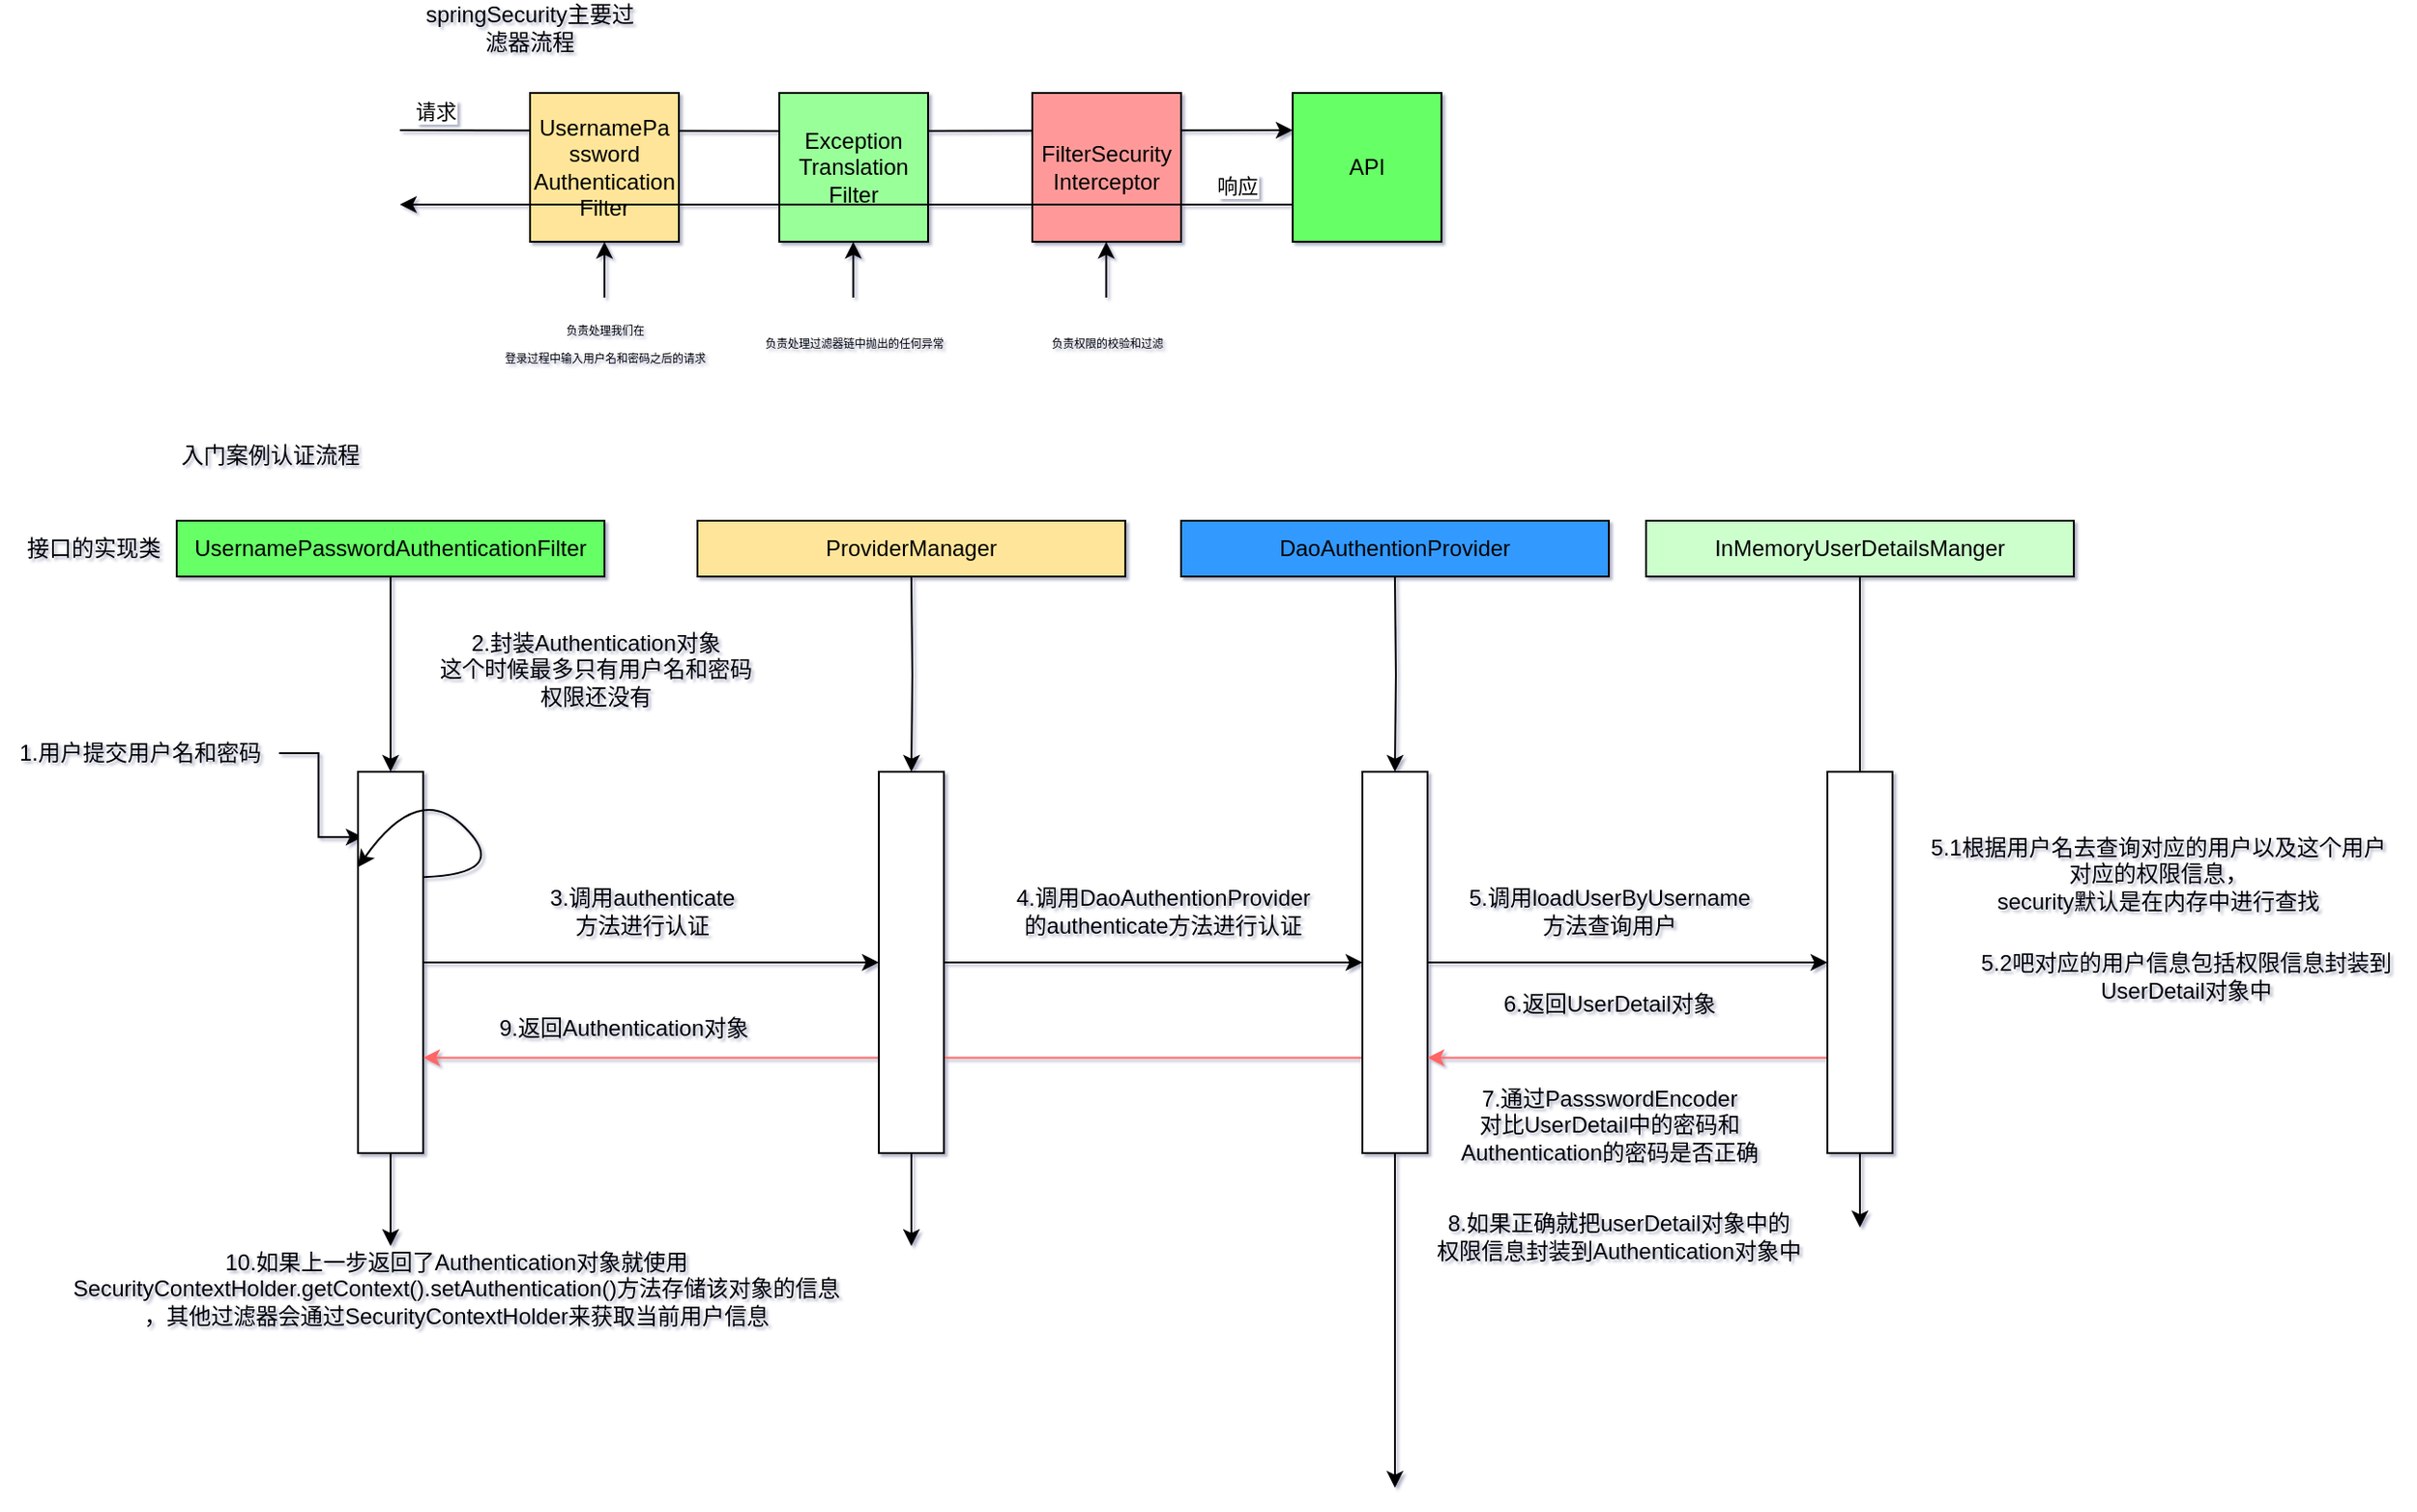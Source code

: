 <mxfile version="22.1.16" type="device">
  <diagram name="Page-1" id="FNaUNTNy62YjO9WJJHjf">
    <mxGraphModel dx="2261" dy="836" grid="1" gridSize="10" guides="1" tooltips="1" connect="1" arrows="1" fold="1" page="1" pageScale="1" pageWidth="827" pageHeight="1169" math="0" shadow="1">
      <root>
        <mxCell id="0" />
        <mxCell id="1" parent="0" />
        <mxCell id="dCN_3PaNDqtulZIH1zfV-5" style="edgeStyle=orthogonalEdgeStyle;rounded=0;orthogonalLoop=1;jettySize=auto;html=1;entryX=0;entryY=0.25;entryDx=0;entryDy=0;" edge="1" parent="1" target="dCN_3PaNDqtulZIH1zfV-4">
          <mxGeometry relative="1" as="geometry">
            <mxPoint x="490" y="200" as="targetPoint" />
            <mxPoint x="130" y="200" as="sourcePoint" />
          </mxGeometry>
        </mxCell>
        <mxCell id="dCN_3PaNDqtulZIH1zfV-9" value="请求" style="edgeLabel;html=1;align=center;verticalAlign=middle;resizable=0;points=[];" vertex="1" connectable="0" parent="dCN_3PaNDqtulZIH1zfV-5">
          <mxGeometry x="-0.92" y="-4" relative="1" as="geometry">
            <mxPoint y="-14" as="offset" />
          </mxGeometry>
        </mxCell>
        <mxCell id="dCN_3PaNDqtulZIH1zfV-1" value="UsernamePa&lt;br&gt;ssword&lt;br&gt;Authentication&lt;br&gt;Filter" style="whiteSpace=wrap;html=1;aspect=fixed;fillColor=#FFE599;" vertex="1" parent="1">
          <mxGeometry x="200" y="180" width="80" height="80" as="geometry" />
        </mxCell>
        <mxCell id="dCN_3PaNDqtulZIH1zfV-2" value="Exception&lt;br&gt;Translation&lt;br&gt;Filter" style="whiteSpace=wrap;html=1;aspect=fixed;fillColor=#99FF99;" vertex="1" parent="1">
          <mxGeometry x="334" y="180" width="80" height="80" as="geometry" />
        </mxCell>
        <mxCell id="dCN_3PaNDqtulZIH1zfV-3" value="FilterSecurity&lt;br&gt;Interceptor" style="whiteSpace=wrap;html=1;aspect=fixed;fillColor=#FF9999;" vertex="1" parent="1">
          <mxGeometry x="470" y="180" width="80" height="80" as="geometry" />
        </mxCell>
        <mxCell id="dCN_3PaNDqtulZIH1zfV-6" style="edgeStyle=orthogonalEdgeStyle;rounded=0;orthogonalLoop=1;jettySize=auto;html=1;exitX=0;exitY=0.75;exitDx=0;exitDy=0;" edge="1" parent="1" source="dCN_3PaNDqtulZIH1zfV-4">
          <mxGeometry relative="1" as="geometry">
            <mxPoint x="130" y="240" as="targetPoint" />
          </mxGeometry>
        </mxCell>
        <mxCell id="dCN_3PaNDqtulZIH1zfV-10" value="响应" style="edgeLabel;html=1;align=center;verticalAlign=middle;resizable=0;points=[];" vertex="1" connectable="0" parent="dCN_3PaNDqtulZIH1zfV-6">
          <mxGeometry x="0.925" relative="1" as="geometry">
            <mxPoint x="432" y="-10" as="offset" />
          </mxGeometry>
        </mxCell>
        <mxCell id="dCN_3PaNDqtulZIH1zfV-4" value="API" style="whiteSpace=wrap;html=1;aspect=fixed;fillColor=#66FF66;" vertex="1" parent="1">
          <mxGeometry x="610" y="180" width="80" height="80" as="geometry" />
        </mxCell>
        <mxCell id="dCN_3PaNDqtulZIH1zfV-11" value="springSecurity主要过滤器流程" style="text;strokeColor=none;align=center;fillColor=none;html=1;verticalAlign=middle;whiteSpace=wrap;rounded=0;" vertex="1" parent="1">
          <mxGeometry x="140" y="130" width="120" height="30" as="geometry" />
        </mxCell>
        <mxCell id="dCN_3PaNDqtulZIH1zfV-13" style="edgeStyle=orthogonalEdgeStyle;rounded=0;orthogonalLoop=1;jettySize=auto;html=1;entryX=0.5;entryY=1;entryDx=0;entryDy=0;" edge="1" parent="1" target="dCN_3PaNDqtulZIH1zfV-1">
          <mxGeometry relative="1" as="geometry">
            <mxPoint x="240.0" y="290" as="sourcePoint" />
          </mxGeometry>
        </mxCell>
        <mxCell id="dCN_3PaNDqtulZIH1zfV-16" value="&lt;font style=&quot;font-size: 6px;&quot;&gt;负责处理我们在&lt;br&gt;登录过程中输入用户名和密码之后的请求&lt;/font&gt;" style="text;html=1;align=center;verticalAlign=middle;resizable=0;points=[];autosize=1;strokeColor=none;fillColor=none;" vertex="1" parent="1">
          <mxGeometry x="175" y="293" width="130" height="40" as="geometry" />
        </mxCell>
        <mxCell id="dCN_3PaNDqtulZIH1zfV-17" style="edgeStyle=orthogonalEdgeStyle;rounded=0;orthogonalLoop=1;jettySize=auto;html=1;entryX=0.5;entryY=1;entryDx=0;entryDy=0;" edge="1" parent="1">
          <mxGeometry relative="1" as="geometry">
            <mxPoint x="373.76" y="290" as="sourcePoint" />
            <mxPoint x="373.76" y="260" as="targetPoint" />
          </mxGeometry>
        </mxCell>
        <mxCell id="dCN_3PaNDqtulZIH1zfV-18" value="&lt;font style=&quot;font-size: 6px;&quot;&gt;负责处理过滤器链中抛出的任何异常&lt;br&gt;&lt;/font&gt;" style="text;html=1;align=center;verticalAlign=middle;resizable=0;points=[];autosize=1;strokeColor=none;fillColor=none;" vertex="1" parent="1">
          <mxGeometry x="314" y="298" width="120" height="30" as="geometry" />
        </mxCell>
        <mxCell id="dCN_3PaNDqtulZIH1zfV-19" style="edgeStyle=orthogonalEdgeStyle;rounded=0;orthogonalLoop=1;jettySize=auto;html=1;entryX=0.5;entryY=1;entryDx=0;entryDy=0;" edge="1" parent="1">
          <mxGeometry relative="1" as="geometry">
            <mxPoint x="509.76" y="290" as="sourcePoint" />
            <mxPoint x="509.76" y="260" as="targetPoint" />
          </mxGeometry>
        </mxCell>
        <mxCell id="dCN_3PaNDqtulZIH1zfV-20" value="&lt;font style=&quot;font-size: 6px;&quot;&gt;负责权限的校验和过滤&lt;br&gt;&lt;/font&gt;" style="text;html=1;align=center;verticalAlign=middle;resizable=0;points=[];autosize=1;strokeColor=none;fillColor=none;" vertex="1" parent="1">
          <mxGeometry x="470" y="298" width="80" height="30" as="geometry" />
        </mxCell>
        <mxCell id="dCN_3PaNDqtulZIH1zfV-21" value="入门案例认证流程&lt;br&gt;" style="text;html=1;align=center;verticalAlign=middle;resizable=0;points=[];autosize=1;strokeColor=none;fillColor=none;" vertex="1" parent="1">
          <mxGeometry y="360" width="120" height="30" as="geometry" />
        </mxCell>
        <mxCell id="dCN_3PaNDqtulZIH1zfV-36" style="edgeStyle=orthogonalEdgeStyle;rounded=0;orthogonalLoop=1;jettySize=auto;html=1;" edge="1" parent="1" source="dCN_3PaNDqtulZIH1zfV-51">
          <mxGeometry relative="1" as="geometry">
            <mxPoint x="125" y="800" as="targetPoint" />
          </mxGeometry>
        </mxCell>
        <mxCell id="dCN_3PaNDqtulZIH1zfV-22" value="UsernamePasswordAuthenticationFilter" style="rounded=0;whiteSpace=wrap;html=1;fillColor=#66FF66;" vertex="1" parent="1">
          <mxGeometry x="10" y="410" width="230" height="30" as="geometry" />
        </mxCell>
        <mxCell id="dCN_3PaNDqtulZIH1zfV-23" value="ProviderManager" style="rounded=0;whiteSpace=wrap;html=1;fillColor=#FFE599;" vertex="1" parent="1">
          <mxGeometry x="290" y="410" width="230" height="30" as="geometry" />
        </mxCell>
        <mxCell id="dCN_3PaNDqtulZIH1zfV-24" value="DaoAuthentionProvider" style="rounded=0;whiteSpace=wrap;html=1;fillColor=#3399FF;" vertex="1" parent="1">
          <mxGeometry x="550" y="410" width="230" height="30" as="geometry" />
        </mxCell>
        <mxCell id="dCN_3PaNDqtulZIH1zfV-25" value="InMemoryUserDetailsManger" style="rounded=0;whiteSpace=wrap;html=1;fillColor=#CCFFCC;" vertex="1" parent="1">
          <mxGeometry x="800" y="410" width="230" height="30" as="geometry" />
        </mxCell>
        <mxCell id="dCN_3PaNDqtulZIH1zfV-30" value="接口的实现类" style="text;html=1;align=center;verticalAlign=middle;resizable=0;points=[];autosize=1;strokeColor=none;fillColor=none;" vertex="1" parent="1">
          <mxGeometry x="-85" y="410" width="100" height="30" as="geometry" />
        </mxCell>
        <mxCell id="dCN_3PaNDqtulZIH1zfV-39" style="edgeStyle=orthogonalEdgeStyle;rounded=0;orthogonalLoop=1;jettySize=auto;html=1;" edge="1" parent="1" source="dCN_3PaNDqtulZIH1zfV-56">
          <mxGeometry relative="1" as="geometry">
            <mxPoint x="405" y="800" as="targetPoint" />
            <mxPoint x="405" y="440" as="sourcePoint" />
          </mxGeometry>
        </mxCell>
        <mxCell id="dCN_3PaNDqtulZIH1zfV-41" style="edgeStyle=orthogonalEdgeStyle;rounded=0;orthogonalLoop=1;jettySize=auto;html=1;" edge="1" parent="1" source="dCN_3PaNDqtulZIH1zfV-54">
          <mxGeometry relative="1" as="geometry">
            <mxPoint x="665" y="930" as="targetPoint" />
            <mxPoint x="665" y="440" as="sourcePoint" />
          </mxGeometry>
        </mxCell>
        <mxCell id="dCN_3PaNDqtulZIH1zfV-43" style="edgeStyle=orthogonalEdgeStyle;rounded=0;orthogonalLoop=1;jettySize=auto;html=1;" edge="1" parent="1">
          <mxGeometry relative="1" as="geometry">
            <mxPoint x="915" y="790" as="targetPoint" />
            <mxPoint x="915" y="440" as="sourcePoint" />
            <Array as="points">
              <mxPoint x="915" y="550" />
              <mxPoint x="915" y="550" />
            </Array>
          </mxGeometry>
        </mxCell>
        <mxCell id="dCN_3PaNDqtulZIH1zfV-46" style="edgeStyle=orthogonalEdgeStyle;rounded=0;orthogonalLoop=1;jettySize=auto;html=1;entryX=0.171;entryY=0.929;entryDx=0;entryDy=0;entryPerimeter=0;" edge="1" parent="1" source="dCN_3PaNDqtulZIH1zfV-45" target="dCN_3PaNDqtulZIH1zfV-51">
          <mxGeometry relative="1" as="geometry">
            <mxPoint x="120" y="523" as="targetPoint" />
          </mxGeometry>
        </mxCell>
        <mxCell id="dCN_3PaNDqtulZIH1zfV-45" value="1.用户提交用户名和密码" style="text;html=1;align=center;verticalAlign=middle;resizable=0;points=[];autosize=1;strokeColor=none;fillColor=none;" vertex="1" parent="1">
          <mxGeometry x="-85" y="520" width="150" height="30" as="geometry" />
        </mxCell>
        <mxCell id="dCN_3PaNDqtulZIH1zfV-47" value="2.封装Authentication对象&lt;br&gt;这个时候最多只有用户名和密码&lt;br&gt;权限还没有" style="text;html=1;align=center;verticalAlign=middle;resizable=0;points=[];autosize=1;strokeColor=none;fillColor=none;" vertex="1" parent="1">
          <mxGeometry x="140" y="460" width="190" height="60" as="geometry" />
        </mxCell>
        <mxCell id="dCN_3PaNDqtulZIH1zfV-53" value="" style="edgeStyle=orthogonalEdgeStyle;rounded=0;orthogonalLoop=1;jettySize=auto;html=1;" edge="1" parent="1" source="dCN_3PaNDqtulZIH1zfV-22" target="dCN_3PaNDqtulZIH1zfV-51">
          <mxGeometry relative="1" as="geometry">
            <mxPoint x="125" y="800" as="targetPoint" />
            <mxPoint x="125" y="440" as="sourcePoint" />
          </mxGeometry>
        </mxCell>
        <mxCell id="dCN_3PaNDqtulZIH1zfV-61" style="edgeStyle=orthogonalEdgeStyle;rounded=0;orthogonalLoop=1;jettySize=auto;html=1;entryX=0.5;entryY=1;entryDx=0;entryDy=0;" edge="1" parent="1" source="dCN_3PaNDqtulZIH1zfV-51" target="dCN_3PaNDqtulZIH1zfV-56">
          <mxGeometry relative="1" as="geometry" />
        </mxCell>
        <mxCell id="dCN_3PaNDqtulZIH1zfV-51" value="" style="rounded=0;whiteSpace=wrap;html=1;rotation=90;" vertex="1" parent="1">
          <mxGeometry x="22.5" y="630" width="205" height="35" as="geometry" />
        </mxCell>
        <mxCell id="dCN_3PaNDqtulZIH1zfV-55" value="" style="edgeStyle=orthogonalEdgeStyle;rounded=0;orthogonalLoop=1;jettySize=auto;html=1;" edge="1" parent="1" target="dCN_3PaNDqtulZIH1zfV-54">
          <mxGeometry relative="1" as="geometry">
            <mxPoint x="665" y="800" as="targetPoint" />
            <mxPoint x="665" y="440" as="sourcePoint" />
          </mxGeometry>
        </mxCell>
        <mxCell id="dCN_3PaNDqtulZIH1zfV-68" style="edgeStyle=orthogonalEdgeStyle;rounded=0;orthogonalLoop=1;jettySize=auto;html=1;" edge="1" parent="1" source="dCN_3PaNDqtulZIH1zfV-54" target="dCN_3PaNDqtulZIH1zfV-59">
          <mxGeometry relative="1" as="geometry" />
        </mxCell>
        <mxCell id="dCN_3PaNDqtulZIH1zfV-75" style="edgeStyle=orthogonalEdgeStyle;rounded=0;orthogonalLoop=1;jettySize=auto;html=1;exitX=0.75;exitY=1;exitDx=0;exitDy=0;entryX=0.75;entryY=0;entryDx=0;entryDy=0;fillColor=#FF6666;strokeColor=#FF6666;" edge="1" parent="1" source="dCN_3PaNDqtulZIH1zfV-54" target="dCN_3PaNDqtulZIH1zfV-51">
          <mxGeometry relative="1" as="geometry" />
        </mxCell>
        <mxCell id="dCN_3PaNDqtulZIH1zfV-54" value="" style="rounded=0;whiteSpace=wrap;html=1;rotation=90;" vertex="1" parent="1">
          <mxGeometry x="562.5" y="630" width="205" height="35" as="geometry" />
        </mxCell>
        <mxCell id="dCN_3PaNDqtulZIH1zfV-57" value="" style="edgeStyle=orthogonalEdgeStyle;rounded=0;orthogonalLoop=1;jettySize=auto;html=1;" edge="1" parent="1" target="dCN_3PaNDqtulZIH1zfV-56">
          <mxGeometry relative="1" as="geometry">
            <mxPoint x="405" y="800" as="targetPoint" />
            <mxPoint x="405" y="440" as="sourcePoint" />
          </mxGeometry>
        </mxCell>
        <mxCell id="dCN_3PaNDqtulZIH1zfV-63" style="edgeStyle=orthogonalEdgeStyle;rounded=0;orthogonalLoop=1;jettySize=auto;html=1;entryX=0.5;entryY=1;entryDx=0;entryDy=0;" edge="1" parent="1" source="dCN_3PaNDqtulZIH1zfV-56" target="dCN_3PaNDqtulZIH1zfV-54">
          <mxGeometry relative="1" as="geometry" />
        </mxCell>
        <mxCell id="dCN_3PaNDqtulZIH1zfV-56" value="" style="rounded=0;whiteSpace=wrap;html=1;rotation=90;" vertex="1" parent="1">
          <mxGeometry x="302.5" y="630" width="205" height="35" as="geometry" />
        </mxCell>
        <mxCell id="dCN_3PaNDqtulZIH1zfV-69" style="edgeStyle=orthogonalEdgeStyle;rounded=0;orthogonalLoop=1;jettySize=auto;html=1;exitX=0.75;exitY=1;exitDx=0;exitDy=0;entryX=0.75;entryY=0;entryDx=0;entryDy=0;strokeColor=#FF6666;" edge="1" parent="1" source="dCN_3PaNDqtulZIH1zfV-59" target="dCN_3PaNDqtulZIH1zfV-54">
          <mxGeometry relative="1" as="geometry" />
        </mxCell>
        <mxCell id="dCN_3PaNDqtulZIH1zfV-59" value="" style="rounded=0;whiteSpace=wrap;html=1;rotation=90;" vertex="1" parent="1">
          <mxGeometry x="812.5" y="630" width="205" height="35" as="geometry" />
        </mxCell>
        <mxCell id="dCN_3PaNDqtulZIH1zfV-60" value="" style="curved=1;endArrow=classic;html=1;rounded=0;entryX=0.25;entryY=1;entryDx=0;entryDy=0;exitX=0.276;exitY=-0.003;exitDx=0;exitDy=0;exitPerimeter=0;" edge="1" parent="1" source="dCN_3PaNDqtulZIH1zfV-51" target="dCN_3PaNDqtulZIH1zfV-51">
          <mxGeometry width="50" height="50" relative="1" as="geometry">
            <mxPoint x="150" y="600" as="sourcePoint" />
            <mxPoint x="190" y="550" as="targetPoint" />
            <Array as="points">
              <mxPoint x="190" y="600" />
              <mxPoint x="140" y="550" />
            </Array>
          </mxGeometry>
        </mxCell>
        <mxCell id="dCN_3PaNDqtulZIH1zfV-62" value="3.调用authenticate&lt;br&gt;方法进行认证" style="text;html=1;align=center;verticalAlign=middle;resizable=0;points=[];autosize=1;strokeColor=none;fillColor=none;" vertex="1" parent="1">
          <mxGeometry x="200" y="600" width="120" height="40" as="geometry" />
        </mxCell>
        <mxCell id="dCN_3PaNDqtulZIH1zfV-64" value="4.调用DaoAuthentionProvider&lt;br&gt;的authenticate方法进行认证" style="text;html=1;align=center;verticalAlign=middle;resizable=0;points=[];autosize=1;strokeColor=none;fillColor=none;" vertex="1" parent="1">
          <mxGeometry x="450" y="600" width="180" height="40" as="geometry" />
        </mxCell>
        <mxCell id="dCN_3PaNDqtulZIH1zfV-65" value="5.调用loadUserByUsername&lt;br&gt;方法查询用户" style="text;html=1;align=center;verticalAlign=middle;resizable=0;points=[];autosize=1;strokeColor=none;fillColor=none;" vertex="1" parent="1">
          <mxGeometry x="695" y="600" width="170" height="40" as="geometry" />
        </mxCell>
        <mxCell id="dCN_3PaNDqtulZIH1zfV-66" value="5.1根据用户名去查询对应的用户以及这个用户&lt;br&gt;对应的权限信息，&lt;br&gt;security默认是在内存中进行查找" style="text;html=1;align=center;verticalAlign=middle;resizable=0;points=[];autosize=1;strokeColor=none;fillColor=none;" vertex="1" parent="1">
          <mxGeometry x="940" y="570" width="270" height="60" as="geometry" />
        </mxCell>
        <mxCell id="dCN_3PaNDqtulZIH1zfV-67" value="5.2吧对应的用户信息包括权限信息封装到&lt;br&gt;UserDetail对象中" style="text;html=1;align=center;verticalAlign=middle;resizable=0;points=[];autosize=1;strokeColor=none;fillColor=none;" vertex="1" parent="1">
          <mxGeometry x="970" y="635" width="240" height="40" as="geometry" />
        </mxCell>
        <mxCell id="dCN_3PaNDqtulZIH1zfV-70" value="6.返回UserDetail对象" style="text;html=1;align=center;verticalAlign=middle;resizable=0;points=[];autosize=1;strokeColor=none;fillColor=none;" vertex="1" parent="1">
          <mxGeometry x="710" y="655" width="140" height="30" as="geometry" />
        </mxCell>
        <mxCell id="dCN_3PaNDqtulZIH1zfV-72" value="7.通过PassswordEncoder&lt;br&gt;对比UserDetail中的密码和&lt;br&gt;Authentication的密码是否正确" style="text;html=1;align=center;verticalAlign=middle;resizable=0;points=[];autosize=1;strokeColor=none;fillColor=none;" vertex="1" parent="1">
          <mxGeometry x="690" y="705" width="180" height="60" as="geometry" />
        </mxCell>
        <mxCell id="dCN_3PaNDqtulZIH1zfV-73" value="8.如果正确就把userDetail对象中的&lt;br&gt;权限信息封装到Authentication对象中" style="text;html=1;align=center;verticalAlign=middle;resizable=0;points=[];autosize=1;strokeColor=none;fillColor=none;" vertex="1" parent="1">
          <mxGeometry x="675" y="775" width="220" height="40" as="geometry" />
        </mxCell>
        <mxCell id="dCN_3PaNDqtulZIH1zfV-76" value="9.返回Authentication对象" style="text;html=1;align=center;verticalAlign=middle;resizable=0;points=[];autosize=1;strokeColor=none;fillColor=none;" vertex="1" parent="1">
          <mxGeometry x="170" y="668" width="160" height="30" as="geometry" />
        </mxCell>
        <mxCell id="dCN_3PaNDqtulZIH1zfV-77" value="10.如果上一步返回了Authentication对象就使用&lt;br&gt;SecurityContextHolder.getContext().setAuthentication()方法存储该对象的信息&lt;br&gt;，其他过滤器会通过SecurityContextHolder来获取当前用户信息" style="text;html=1;align=center;verticalAlign=middle;resizable=0;points=[];autosize=1;strokeColor=none;fillColor=none;" vertex="1" parent="1">
          <mxGeometry x="-60" y="793" width="440" height="60" as="geometry" />
        </mxCell>
      </root>
    </mxGraphModel>
  </diagram>
</mxfile>
